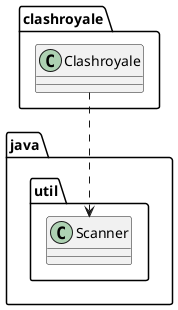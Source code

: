 @startuml
class clashroyale.Clashroyale
class java.util.Scanner
clashroyale.Clashroyale ..> java.util.Scanner
@enduml